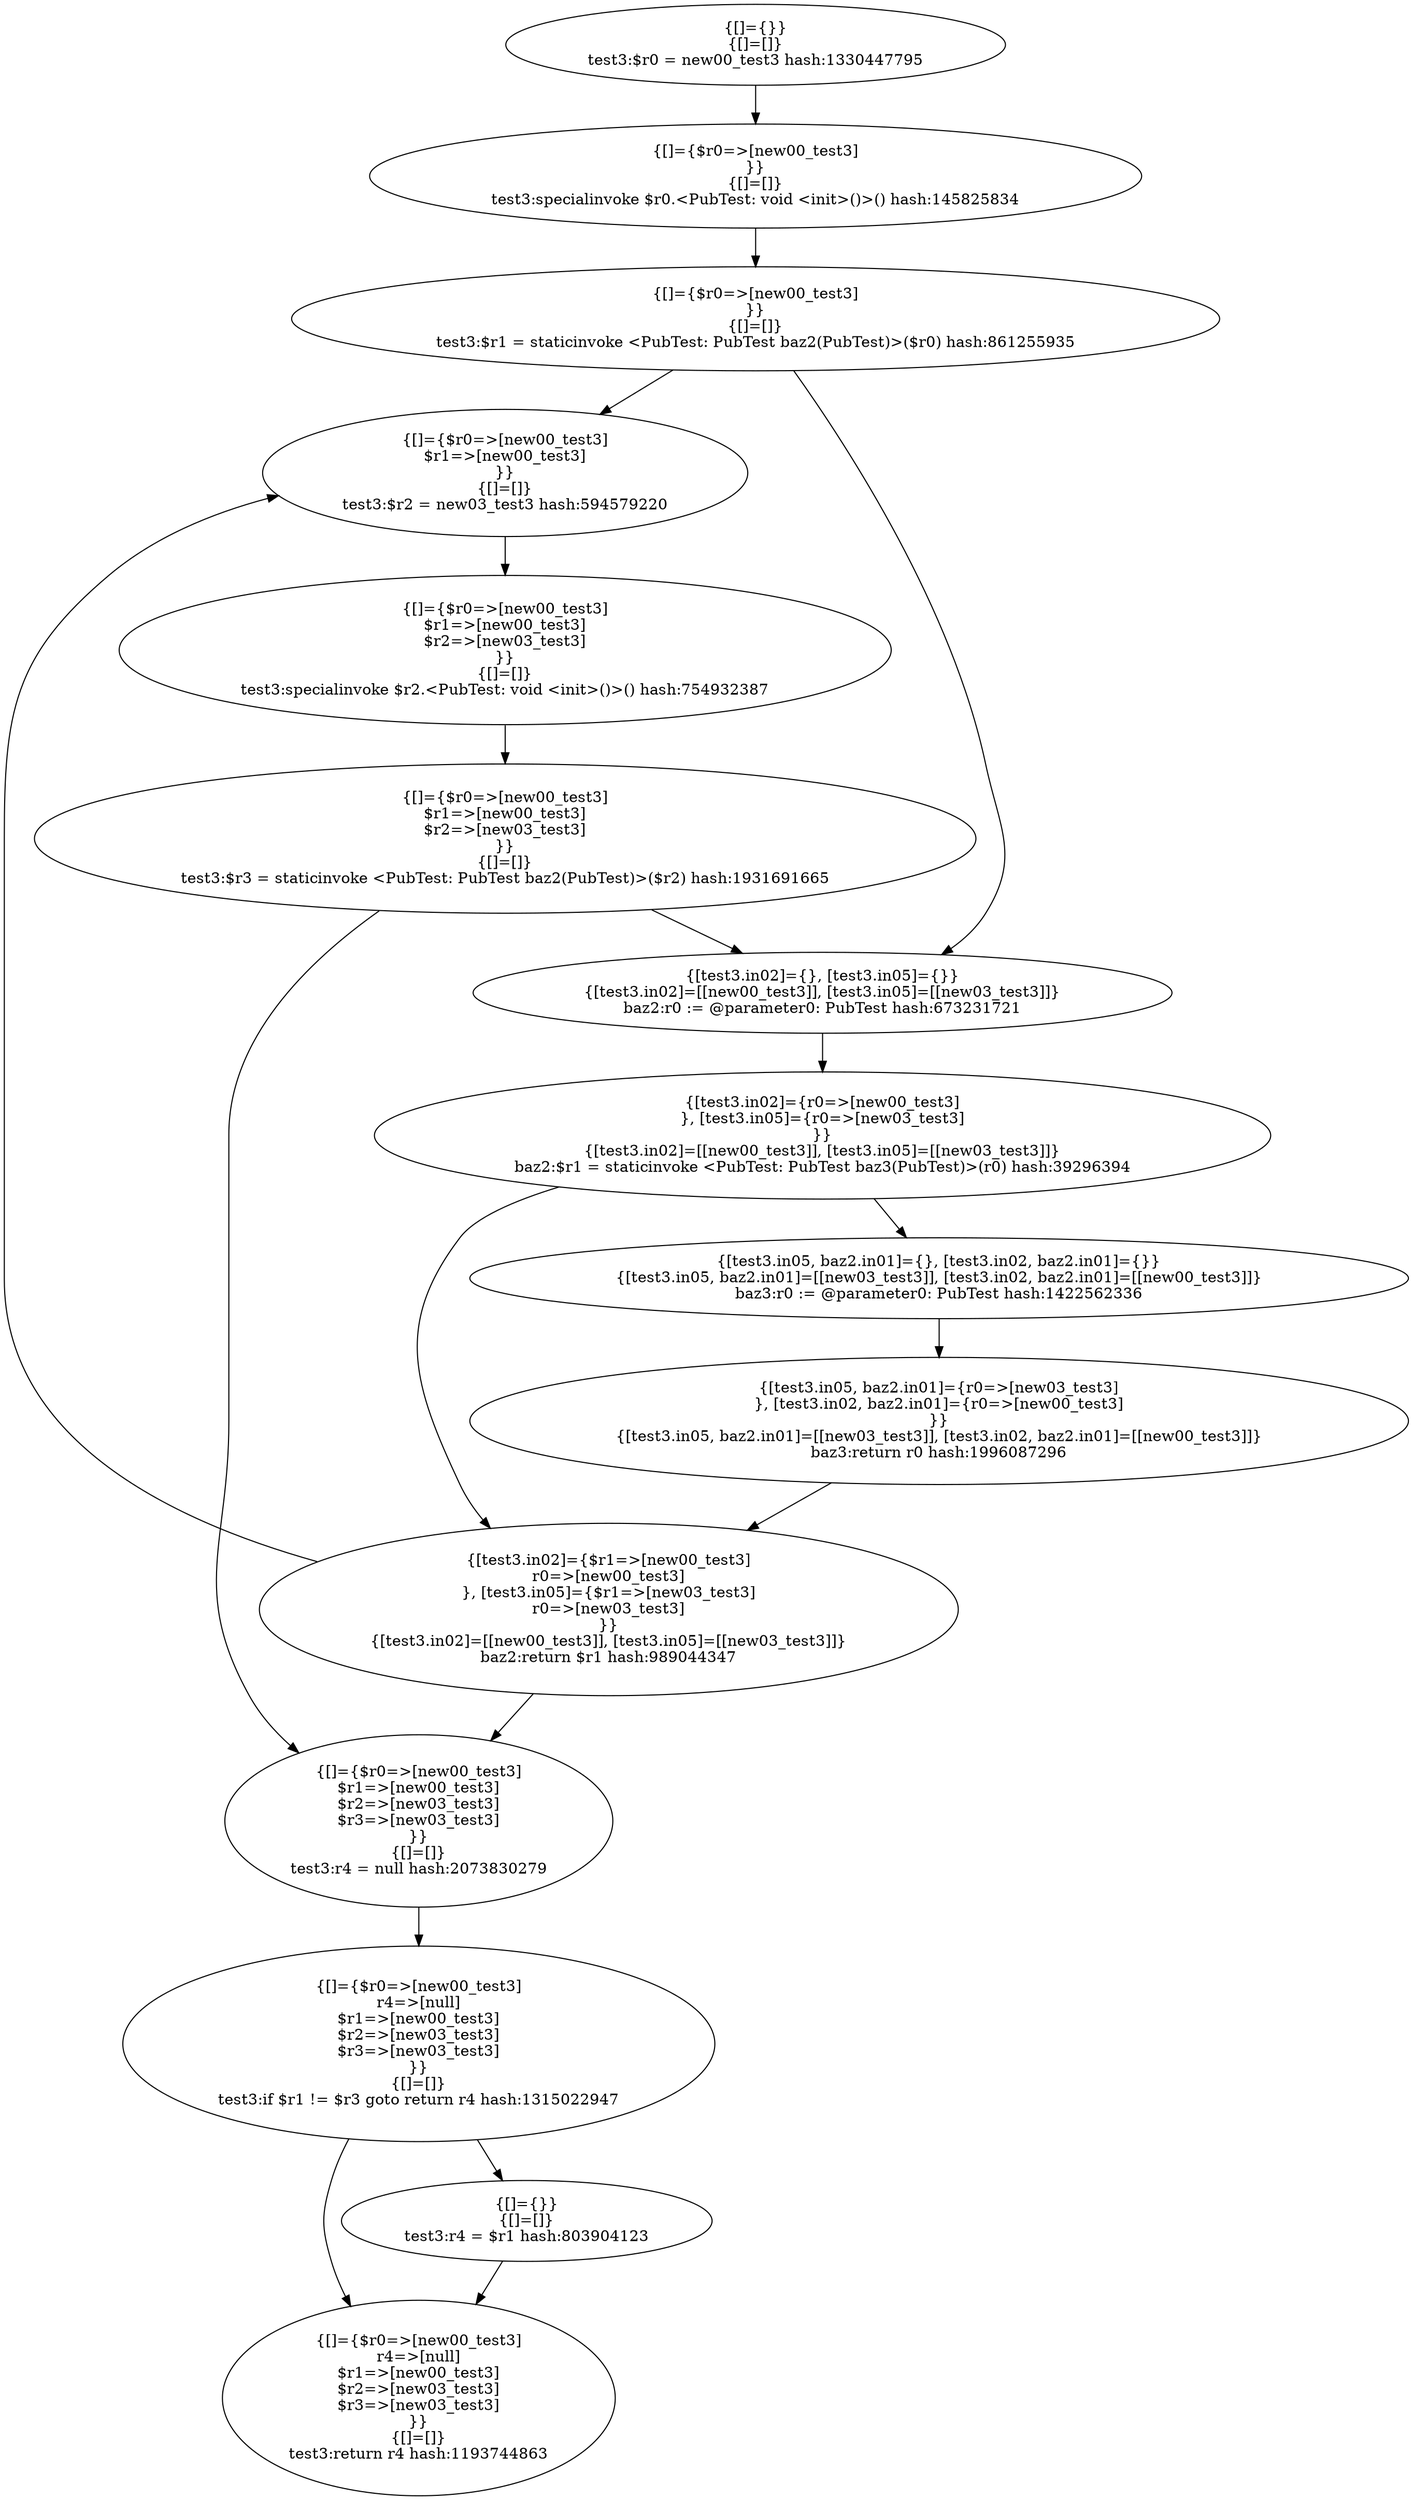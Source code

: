 digraph "./target1-pub/PubTest.test3" {
    "{[]={}}
{[]=[]}
test3:$r0 = new00_test3 hash:1330447795";
    "{[]={$r0=>[new00_test3]
}}
{[]=[]}
test3:specialinvoke $r0.<PubTest: void <init>()>() hash:145825834";
    "{[]={$r0=>[new00_test3]
}}
{[]=[]}
test3:$r1 = staticinvoke <PubTest: PubTest baz2(PubTest)>($r0) hash:861255935";
    "{[]={$r0=>[new00_test3]
$r1=>[new00_test3]
}}
{[]=[]}
test3:$r2 = new03_test3 hash:594579220";
    "{[]={$r0=>[new00_test3]
$r1=>[new00_test3]
$r2=>[new03_test3]
}}
{[]=[]}
test3:specialinvoke $r2.<PubTest: void <init>()>() hash:754932387";
    "{[]={$r0=>[new00_test3]
$r1=>[new00_test3]
$r2=>[new03_test3]
}}
{[]=[]}
test3:$r3 = staticinvoke <PubTest: PubTest baz2(PubTest)>($r2) hash:1931691665";
    "{[]={$r0=>[new00_test3]
$r1=>[new00_test3]
$r2=>[new03_test3]
$r3=>[new03_test3]
}}
{[]=[]}
test3:r4 = null hash:2073830279";
    "{[]={$r0=>[new00_test3]
r4=>[null]
$r1=>[new00_test3]
$r2=>[new03_test3]
$r3=>[new03_test3]
}}
{[]=[]}
test3:if $r1 != $r3 goto return r4 hash:1315022947";
    "{[]={}}
{[]=[]}
test3:r4 = $r1 hash:803904123";
    "{[]={$r0=>[new00_test3]
r4=>[null]
$r1=>[new00_test3]
$r2=>[new03_test3]
$r3=>[new03_test3]
}}
{[]=[]}
test3:return r4 hash:1193744863";
    "{[test3.in02]={}, [test3.in05]={}}
{[test3.in02]=[[new00_test3]], [test3.in05]=[[new03_test3]]}
baz2:r0 := @parameter0: PubTest hash:673231721";
    "{[test3.in02]={r0=>[new00_test3]
}, [test3.in05]={r0=>[new03_test3]
}}
{[test3.in02]=[[new00_test3]], [test3.in05]=[[new03_test3]]}
baz2:$r1 = staticinvoke <PubTest: PubTest baz3(PubTest)>(r0) hash:39296394";
    "{[test3.in02]={$r1=>[new00_test3]
r0=>[new00_test3]
}, [test3.in05]={$r1=>[new03_test3]
r0=>[new03_test3]
}}
{[test3.in02]=[[new00_test3]], [test3.in05]=[[new03_test3]]}
baz2:return $r1 hash:989044347";
    "{[test3.in05, baz2.in01]={}, [test3.in02, baz2.in01]={}}
{[test3.in05, baz2.in01]=[[new03_test3]], [test3.in02, baz2.in01]=[[new00_test3]]}
baz3:r0 := @parameter0: PubTest hash:1422562336";
    "{[test3.in05, baz2.in01]={r0=>[new03_test3]
}, [test3.in02, baz2.in01]={r0=>[new00_test3]
}}
{[test3.in05, baz2.in01]=[[new03_test3]], [test3.in02, baz2.in01]=[[new00_test3]]}
baz3:return r0 hash:1996087296";
    "{[]={}}
{[]=[]}
test3:$r0 = new00_test3 hash:1330447795"->"{[]={$r0=>[new00_test3]
}}
{[]=[]}
test3:specialinvoke $r0.<PubTest: void <init>()>() hash:145825834";
    "{[]={$r0=>[new00_test3]
}}
{[]=[]}
test3:specialinvoke $r0.<PubTest: void <init>()>() hash:145825834"->"{[]={$r0=>[new00_test3]
}}
{[]=[]}
test3:$r1 = staticinvoke <PubTest: PubTest baz2(PubTest)>($r0) hash:861255935";
    "{[]={$r0=>[new00_test3]
}}
{[]=[]}
test3:$r1 = staticinvoke <PubTest: PubTest baz2(PubTest)>($r0) hash:861255935"->"{[]={$r0=>[new00_test3]
$r1=>[new00_test3]
}}
{[]=[]}
test3:$r2 = new03_test3 hash:594579220";
    "{[]={$r0=>[new00_test3]
}}
{[]=[]}
test3:$r1 = staticinvoke <PubTest: PubTest baz2(PubTest)>($r0) hash:861255935"->"{[test3.in02]={}, [test3.in05]={}}
{[test3.in02]=[[new00_test3]], [test3.in05]=[[new03_test3]]}
baz2:r0 := @parameter0: PubTest hash:673231721";
    "{[]={$r0=>[new00_test3]
$r1=>[new00_test3]
}}
{[]=[]}
test3:$r2 = new03_test3 hash:594579220"->"{[]={$r0=>[new00_test3]
$r1=>[new00_test3]
$r2=>[new03_test3]
}}
{[]=[]}
test3:specialinvoke $r2.<PubTest: void <init>()>() hash:754932387";
    "{[]={$r0=>[new00_test3]
$r1=>[new00_test3]
$r2=>[new03_test3]
}}
{[]=[]}
test3:specialinvoke $r2.<PubTest: void <init>()>() hash:754932387"->"{[]={$r0=>[new00_test3]
$r1=>[new00_test3]
$r2=>[new03_test3]
}}
{[]=[]}
test3:$r3 = staticinvoke <PubTest: PubTest baz2(PubTest)>($r2) hash:1931691665";
    "{[]={$r0=>[new00_test3]
$r1=>[new00_test3]
$r2=>[new03_test3]
}}
{[]=[]}
test3:$r3 = staticinvoke <PubTest: PubTest baz2(PubTest)>($r2) hash:1931691665"->"{[]={$r0=>[new00_test3]
$r1=>[new00_test3]
$r2=>[new03_test3]
$r3=>[new03_test3]
}}
{[]=[]}
test3:r4 = null hash:2073830279";
    "{[]={$r0=>[new00_test3]
$r1=>[new00_test3]
$r2=>[new03_test3]
}}
{[]=[]}
test3:$r3 = staticinvoke <PubTest: PubTest baz2(PubTest)>($r2) hash:1931691665"->"{[test3.in02]={}, [test3.in05]={}}
{[test3.in02]=[[new00_test3]], [test3.in05]=[[new03_test3]]}
baz2:r0 := @parameter0: PubTest hash:673231721";
    "{[]={$r0=>[new00_test3]
$r1=>[new00_test3]
$r2=>[new03_test3]
$r3=>[new03_test3]
}}
{[]=[]}
test3:r4 = null hash:2073830279"->"{[]={$r0=>[new00_test3]
r4=>[null]
$r1=>[new00_test3]
$r2=>[new03_test3]
$r3=>[new03_test3]
}}
{[]=[]}
test3:if $r1 != $r3 goto return r4 hash:1315022947";
    "{[]={$r0=>[new00_test3]
r4=>[null]
$r1=>[new00_test3]
$r2=>[new03_test3]
$r3=>[new03_test3]
}}
{[]=[]}
test3:if $r1 != $r3 goto return r4 hash:1315022947"->"{[]={}}
{[]=[]}
test3:r4 = $r1 hash:803904123";
    "{[]={$r0=>[new00_test3]
r4=>[null]
$r1=>[new00_test3]
$r2=>[new03_test3]
$r3=>[new03_test3]
}}
{[]=[]}
test3:if $r1 != $r3 goto return r4 hash:1315022947"->"{[]={$r0=>[new00_test3]
r4=>[null]
$r1=>[new00_test3]
$r2=>[new03_test3]
$r3=>[new03_test3]
}}
{[]=[]}
test3:return r4 hash:1193744863";
    "{[]={}}
{[]=[]}
test3:r4 = $r1 hash:803904123"->"{[]={$r0=>[new00_test3]
r4=>[null]
$r1=>[new00_test3]
$r2=>[new03_test3]
$r3=>[new03_test3]
}}
{[]=[]}
test3:return r4 hash:1193744863";
    "{[test3.in02]={}, [test3.in05]={}}
{[test3.in02]=[[new00_test3]], [test3.in05]=[[new03_test3]]}
baz2:r0 := @parameter0: PubTest hash:673231721"->"{[test3.in02]={r0=>[new00_test3]
}, [test3.in05]={r0=>[new03_test3]
}}
{[test3.in02]=[[new00_test3]], [test3.in05]=[[new03_test3]]}
baz2:$r1 = staticinvoke <PubTest: PubTest baz3(PubTest)>(r0) hash:39296394";
    "{[test3.in02]={r0=>[new00_test3]
}, [test3.in05]={r0=>[new03_test3]
}}
{[test3.in02]=[[new00_test3]], [test3.in05]=[[new03_test3]]}
baz2:$r1 = staticinvoke <PubTest: PubTest baz3(PubTest)>(r0) hash:39296394"->"{[test3.in02]={$r1=>[new00_test3]
r0=>[new00_test3]
}, [test3.in05]={$r1=>[new03_test3]
r0=>[new03_test3]
}}
{[test3.in02]=[[new00_test3]], [test3.in05]=[[new03_test3]]}
baz2:return $r1 hash:989044347";
    "{[test3.in02]={r0=>[new00_test3]
}, [test3.in05]={r0=>[new03_test3]
}}
{[test3.in02]=[[new00_test3]], [test3.in05]=[[new03_test3]]}
baz2:$r1 = staticinvoke <PubTest: PubTest baz3(PubTest)>(r0) hash:39296394"->"{[test3.in05, baz2.in01]={}, [test3.in02, baz2.in01]={}}
{[test3.in05, baz2.in01]=[[new03_test3]], [test3.in02, baz2.in01]=[[new00_test3]]}
baz3:r0 := @parameter0: PubTest hash:1422562336";
    "{[test3.in02]={$r1=>[new00_test3]
r0=>[new00_test3]
}, [test3.in05]={$r1=>[new03_test3]
r0=>[new03_test3]
}}
{[test3.in02]=[[new00_test3]], [test3.in05]=[[new03_test3]]}
baz2:return $r1 hash:989044347"->"{[]={$r0=>[new00_test3]
$r1=>[new00_test3]
}}
{[]=[]}
test3:$r2 = new03_test3 hash:594579220";
    "{[test3.in02]={$r1=>[new00_test3]
r0=>[new00_test3]
}, [test3.in05]={$r1=>[new03_test3]
r0=>[new03_test3]
}}
{[test3.in02]=[[new00_test3]], [test3.in05]=[[new03_test3]]}
baz2:return $r1 hash:989044347"->"{[]={$r0=>[new00_test3]
$r1=>[new00_test3]
$r2=>[new03_test3]
$r3=>[new03_test3]
}}
{[]=[]}
test3:r4 = null hash:2073830279";
    "{[test3.in05, baz2.in01]={}, [test3.in02, baz2.in01]={}}
{[test3.in05, baz2.in01]=[[new03_test3]], [test3.in02, baz2.in01]=[[new00_test3]]}
baz3:r0 := @parameter0: PubTest hash:1422562336"->"{[test3.in05, baz2.in01]={r0=>[new03_test3]
}, [test3.in02, baz2.in01]={r0=>[new00_test3]
}}
{[test3.in05, baz2.in01]=[[new03_test3]], [test3.in02, baz2.in01]=[[new00_test3]]}
baz3:return r0 hash:1996087296";
    "{[test3.in05, baz2.in01]={r0=>[new03_test3]
}, [test3.in02, baz2.in01]={r0=>[new00_test3]
}}
{[test3.in05, baz2.in01]=[[new03_test3]], [test3.in02, baz2.in01]=[[new00_test3]]}
baz3:return r0 hash:1996087296"->"{[test3.in02]={$r1=>[new00_test3]
r0=>[new00_test3]
}, [test3.in05]={$r1=>[new03_test3]
r0=>[new03_test3]
}}
{[test3.in02]=[[new00_test3]], [test3.in05]=[[new03_test3]]}
baz2:return $r1 hash:989044347";
}
